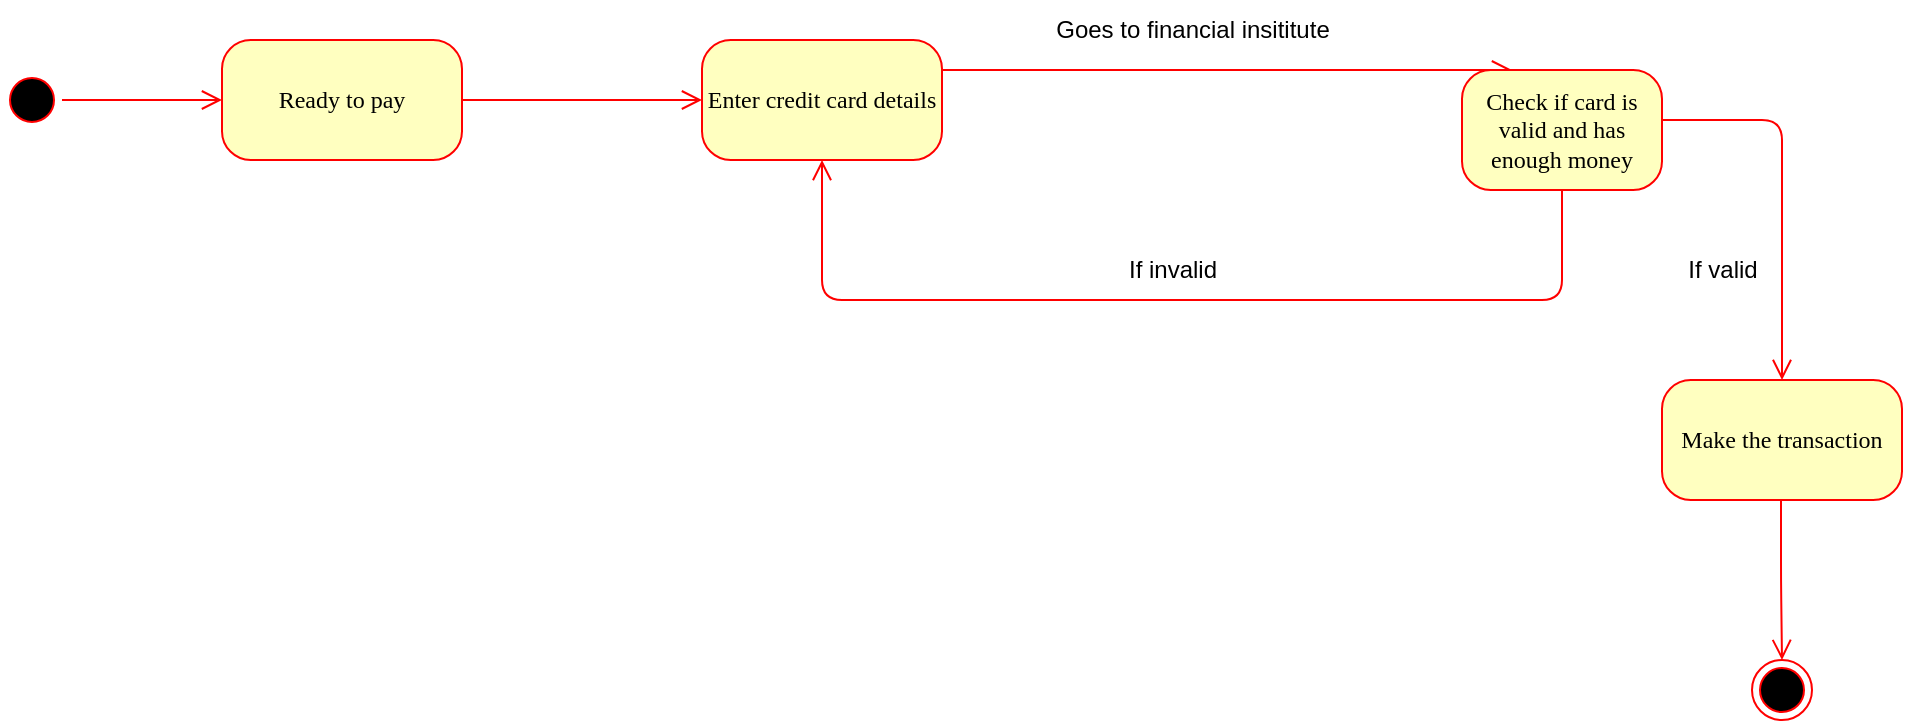 <mxfile version="20.6.0" type="device"><diagram name="Page-1" id="58cdce13-f638-feb5-8d6f-7d28b1aa9fa0"><mxGraphModel dx="1278" dy="579" grid="1" gridSize="10" guides="1" tooltips="1" connect="1" arrows="1" fold="1" page="1" pageScale="1" pageWidth="1100" pageHeight="850" background="none" math="0" shadow="0"><root><mxCell id="0"/><mxCell id="1" parent="0"/><mxCell id="382b91b5511bd0f7-1" value="" style="ellipse;html=1;shape=startState;fillColor=#000000;strokeColor=#ff0000;rounded=1;shadow=0;comic=0;labelBackgroundColor=none;fontFamily=Verdana;fontSize=12;fontColor=#000000;align=center;direction=south;" parent="1" vertex="1"><mxGeometry x="130" y="135" width="30" height="30" as="geometry"/></mxCell><mxCell id="382b91b5511bd0f7-6" value="Ready to pay" style="rounded=1;whiteSpace=wrap;html=1;arcSize=24;fillColor=#ffffc0;strokeColor=#ff0000;shadow=0;comic=0;labelBackgroundColor=none;fontFamily=Verdana;fontSize=12;fontColor=#000000;align=center;" parent="1" vertex="1"><mxGeometry x="240" y="120" width="120" height="60" as="geometry"/></mxCell><mxCell id="3cde6dad864a17aa-3" style="edgeStyle=orthogonalEdgeStyle;html=1;exitX=1;exitY=0.25;entryX=0.25;entryY=0;labelBackgroundColor=none;endArrow=open;endSize=8;strokeColor=#ff0000;fontFamily=Verdana;fontSize=12;align=left;" parent="1" source="382b91b5511bd0f7-7" target="382b91b5511bd0f7-9" edge="1"><mxGeometry relative="1" as="geometry"><Array as="points"><mxPoint x="830" y="135"/></Array></mxGeometry></mxCell><mxCell id="382b91b5511bd0f7-7" value="Enter credit card details" style="rounded=1;whiteSpace=wrap;html=1;arcSize=24;fillColor=#ffffc0;strokeColor=#ff0000;shadow=0;comic=0;labelBackgroundColor=none;fontFamily=Verdana;fontSize=12;fontColor=#000000;align=center;" parent="1" vertex="1"><mxGeometry x="480" y="120" width="120" height="60" as="geometry"/></mxCell><mxCell id="382b91b5511bd0f7-9" value="Check if card is valid and has enough money" style="rounded=1;whiteSpace=wrap;html=1;arcSize=24;fillColor=#ffffc0;strokeColor=#ff0000;shadow=0;comic=0;labelBackgroundColor=none;fontFamily=Verdana;fontSize=12;fontColor=#000000;align=center;" parent="1" vertex="1"><mxGeometry x="860" y="135" width="100" height="60" as="geometry"/></mxCell><mxCell id="2a3bc250acf0617d-9" style="edgeStyle=orthogonalEdgeStyle;html=1;labelBackgroundColor=none;endArrow=open;endSize=8;strokeColor=#ff0000;fontFamily=Verdana;fontSize=12;align=left;" parent="1" source="382b91b5511bd0f7-1" target="382b91b5511bd0f7-6" edge="1"><mxGeometry relative="1" as="geometry"/></mxCell><mxCell id="2a3bc250acf0617d-10" style="edgeStyle=orthogonalEdgeStyle;html=1;labelBackgroundColor=none;endArrow=open;endSize=8;strokeColor=#ff0000;fontFamily=Verdana;fontSize=12;align=left;entryX=0;entryY=0.5;" parent="1" source="382b91b5511bd0f7-6" target="382b91b5511bd0f7-7" edge="1"><mxGeometry relative="1" as="geometry"><Array as="points"><mxPoint x="400" y="150"/><mxPoint x="400" y="150"/></Array></mxGeometry></mxCell><mxCell id="7604EUVurnboBslgxqSp-5" value="Make the transaction" style="rounded=1;whiteSpace=wrap;html=1;arcSize=24;fillColor=#ffffc0;strokeColor=#ff0000;shadow=0;comic=0;labelBackgroundColor=none;fontFamily=Verdana;fontSize=12;fontColor=#000000;align=center;" vertex="1" parent="1"><mxGeometry x="960" y="290" width="120" height="60" as="geometry"/></mxCell><mxCell id="7604EUVurnboBslgxqSp-8" style="edgeStyle=orthogonalEdgeStyle;html=1;labelBackgroundColor=none;endArrow=open;endSize=8;strokeColor=#ff0000;fontFamily=Verdana;fontSize=12;align=left;exitX=0.5;exitY=1;exitDx=0;exitDy=0;entryX=0.5;entryY=1;entryDx=0;entryDy=0;" edge="1" parent="1" source="382b91b5511bd0f7-9" target="382b91b5511bd0f7-7"><mxGeometry relative="1" as="geometry"><mxPoint x="940" y="250" as="sourcePoint"/><Array as="points"><mxPoint x="910" y="250"/><mxPoint x="540" y="250"/></Array><mxPoint x="550" y="320" as="targetPoint"/></mxGeometry></mxCell><mxCell id="7604EUVurnboBslgxqSp-9" style="edgeStyle=orthogonalEdgeStyle;html=1;labelBackgroundColor=none;endArrow=open;endSize=8;strokeColor=#ff0000;fontFamily=Verdana;fontSize=12;align=left;" edge="1" parent="1"><mxGeometry relative="1" as="geometry"><mxPoint x="1019.5" y="350" as="sourcePoint"/><mxPoint x="1020" y="430" as="targetPoint"/><Array as="points"><mxPoint x="1019.5" y="390"/><mxPoint x="1019.5" y="390"/></Array></mxGeometry></mxCell><mxCell id="7604EUVurnboBslgxqSp-10" value="" style="ellipse;html=1;shape=endState;fillColor=#000000;strokeColor=#ff0000;" vertex="1" parent="1"><mxGeometry x="1005" y="430" width="30" height="30" as="geometry"/></mxCell><mxCell id="7604EUVurnboBslgxqSp-11" value="If invalid" style="text;html=1;align=center;verticalAlign=middle;resizable=0;points=[];autosize=1;strokeColor=none;fillColor=none;" vertex="1" parent="1"><mxGeometry x="680" y="220" width="70" height="30" as="geometry"/></mxCell><mxCell id="7604EUVurnboBslgxqSp-13" value="Goes to financial insititute" style="text;html=1;align=center;verticalAlign=middle;resizable=0;points=[];autosize=1;strokeColor=none;fillColor=none;" vertex="1" parent="1"><mxGeometry x="645" y="100" width="160" height="30" as="geometry"/></mxCell><mxCell id="7604EUVurnboBslgxqSp-14" value="If valid" style="text;html=1;align=center;verticalAlign=middle;resizable=0;points=[];autosize=1;strokeColor=none;fillColor=none;" vertex="1" parent="1"><mxGeometry x="960" y="220" width="60" height="30" as="geometry"/></mxCell><mxCell id="7604EUVurnboBslgxqSp-15" style="edgeStyle=orthogonalEdgeStyle;html=1;labelBackgroundColor=none;endArrow=open;endSize=8;strokeColor=#ff0000;fontFamily=Verdana;fontSize=12;align=left;entryX=0.5;entryY=0;entryDx=0;entryDy=0;" edge="1" parent="1" target="7604EUVurnboBslgxqSp-5"><mxGeometry relative="1" as="geometry"><mxPoint x="960" y="160" as="sourcePoint"/><mxPoint x="1020" y="270" as="targetPoint"/><Array as="points"><mxPoint x="1020" y="160"/></Array></mxGeometry></mxCell></root></mxGraphModel></diagram></mxfile>